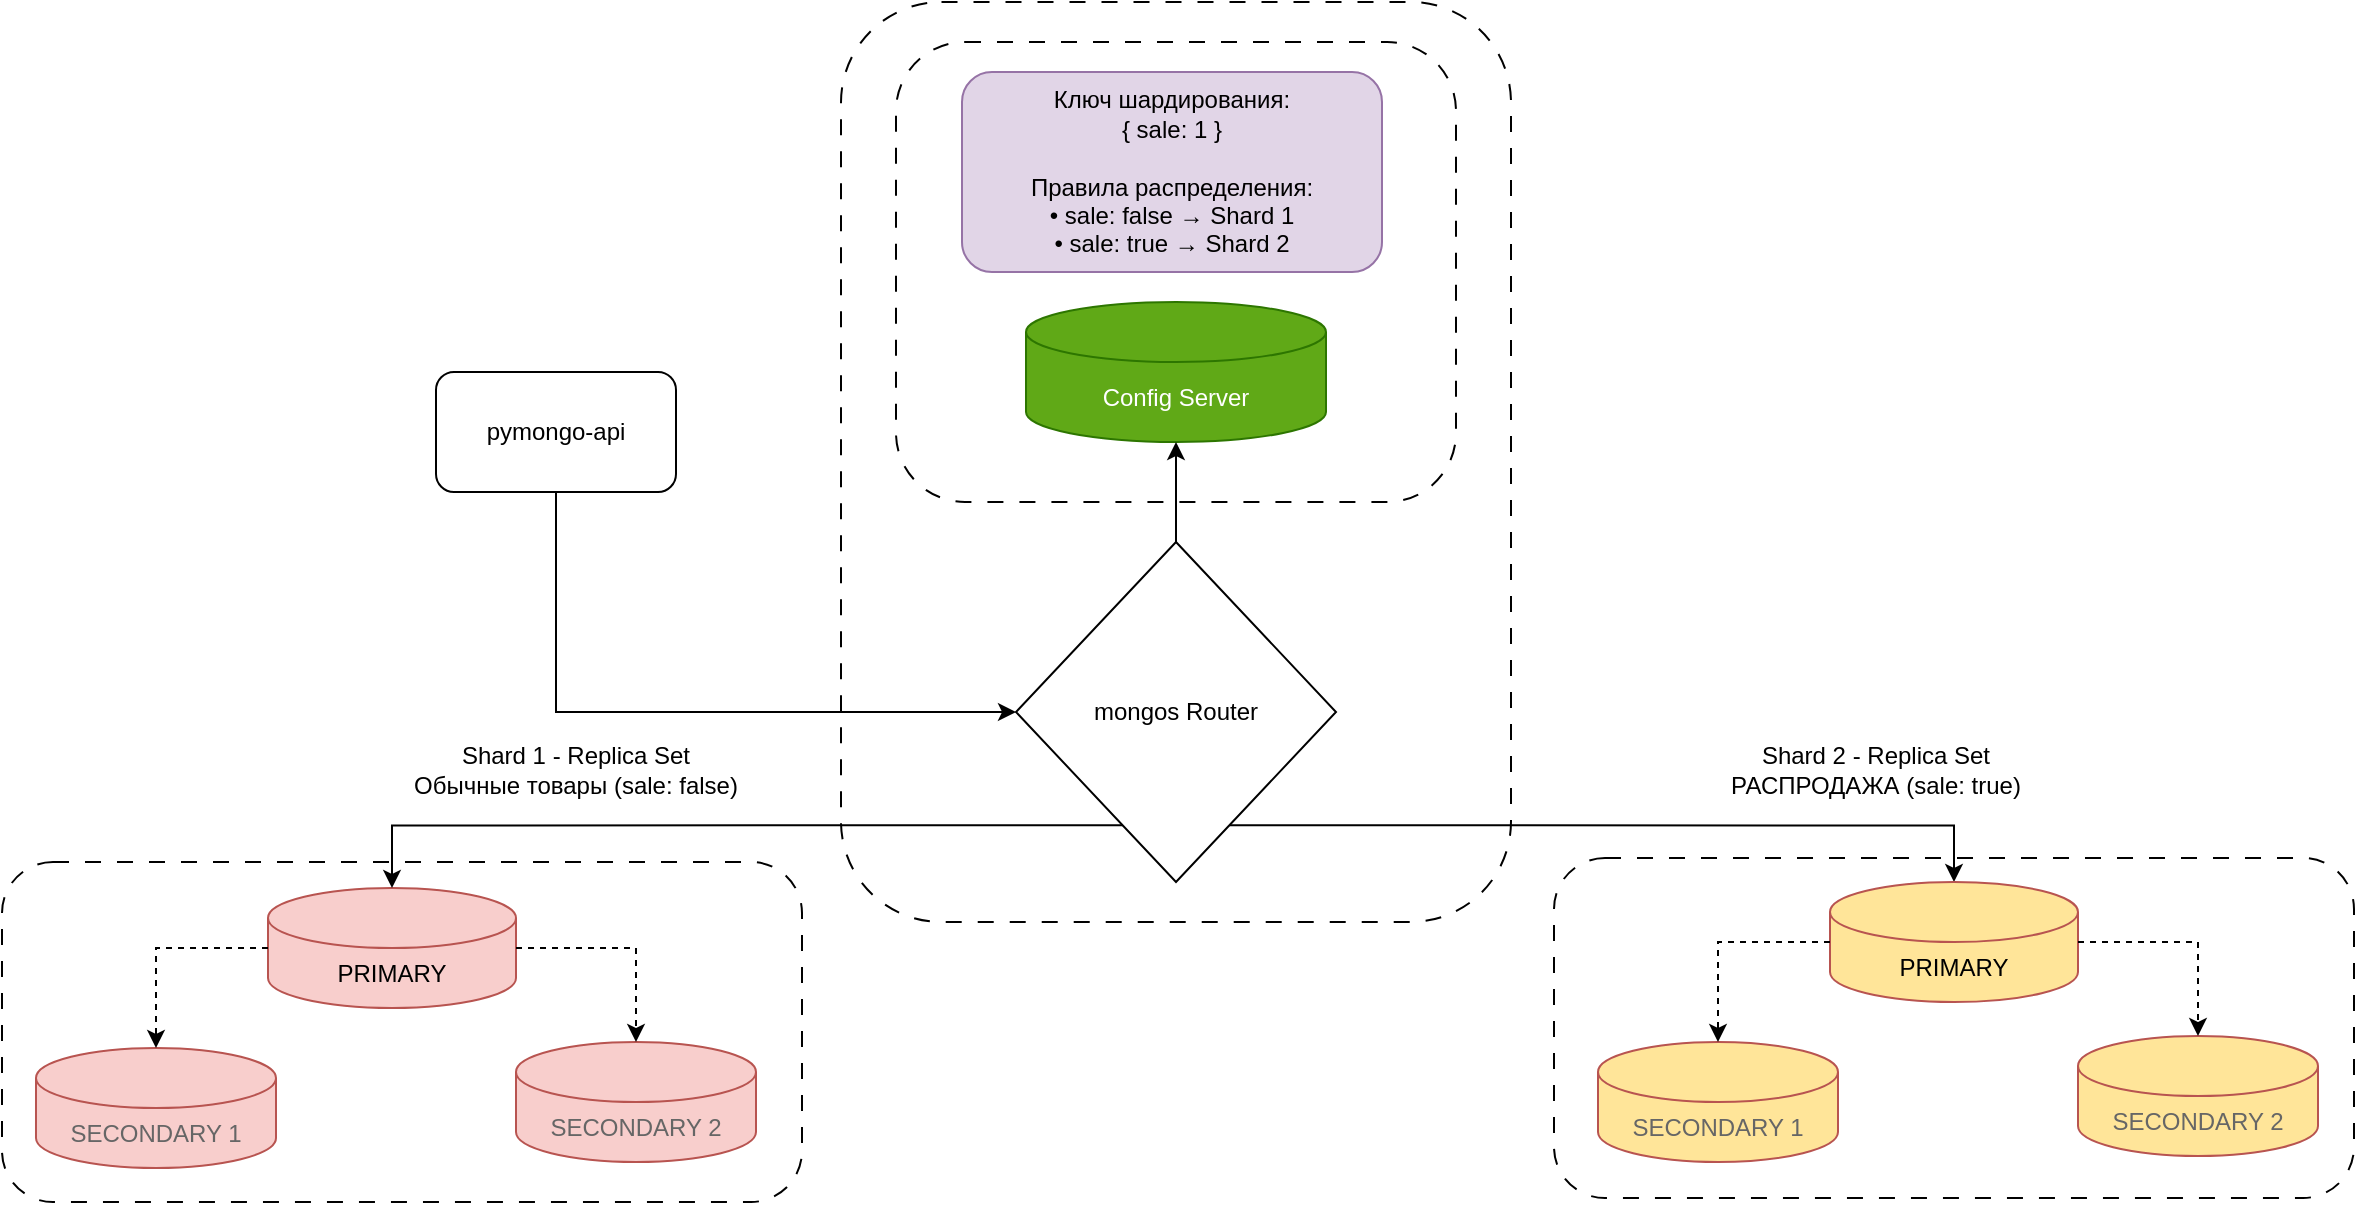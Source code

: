 <mxfile version="28.2.5">
  <diagram name="Page-1" id="-H_mtQnk-PTXWXPvYvuk">
    <mxGraphModel dx="1151" dy="866" grid="1" gridSize="10" guides="1" tooltips="1" connect="1" arrows="1" fold="1" page="1" pageScale="1" pageWidth="1169" pageHeight="827" math="0" shadow="0">
      <root>
        <mxCell id="0" />
        <mxCell id="1" parent="0" />
        <mxCell id="YbwGt4lME48bDANCcB6B-2" value="" style="rounded=1;whiteSpace=wrap;html=1;dashed=1;dashPattern=8 8;fillColor=none;" parent="1" vertex="1">
          <mxGeometry x="470" y="40" width="280" height="230" as="geometry" />
        </mxCell>
        <mxCell id="YbwGt4lME48bDANCcB6B-1" value="" style="rounded=1;whiteSpace=wrap;html=1;dashed=1;dashPattern=8 8;fillColor=none;" parent="1" vertex="1">
          <mxGeometry x="442.5" y="20" width="335" height="460" as="geometry" />
        </mxCell>
        <mxCell id="pymongo-api" value="pymongo-api" style="rounded=1;whiteSpace=wrap;html=1;" parent="1" vertex="1">
          <mxGeometry x="240" y="205" width="120" height="60" as="geometry" />
        </mxCell>
        <mxCell id="mongos" value="mongos Router" style="rhombus;whiteSpace=wrap;html=1;" parent="1" vertex="1">
          <mxGeometry x="530" y="290" width="160" height="170" as="geometry" />
        </mxCell>
        <mxCell id="config-servers" value="Config Server" style="shape=cylinder3;whiteSpace=wrap;html=1;boundedLbl=1;backgroundOutline=1;size=15;fillColor=#60a917;strokeColor=#2D7600;fontColor=#ffffff;" parent="1" vertex="1">
          <mxGeometry x="535" y="170" width="150" height="70" as="geometry" />
        </mxCell>
        <mxCell id="shard-key" value="Ключ шардирования:&lt;br&gt;{ sale: 1 }&lt;br&gt;&lt;br&gt;Правила распределения:&lt;br&gt;• sale: false → Shard 1&lt;br&gt;• sale: true → Shard 2" style="rounded=1;whiteSpace=wrap;html=1;fillColor=#e1d5e7;strokeColor=#9673a6;fontColor=#000000;" parent="1" vertex="1">
          <mxGeometry x="503" y="55" width="210" height="100" as="geometry" />
        </mxCell>
        <mxCell id="shard1-label" value="Shard 1 - Replica Set&lt;br&gt;Обычные товары (sale: false)" style="text;html=1;strokeColor=none;fillColor=none;align=center;verticalAlign=middle;whiteSpace=wrap;rounded=0;" parent="1" vertex="1">
          <mxGeometry x="190" y="389" width="240" height="30" as="geometry" />
        </mxCell>
        <mxCell id="shard1-primary" value="PRIMARY" style="shape=cylinder3;whiteSpace=wrap;html=1;boundedLbl=1;backgroundOutline=1;size=15;fillColor=#f8cecc;strokeColor=#b85450;fontColor=#000000;" parent="1" vertex="1">
          <mxGeometry x="156" y="463" width="124" height="60" as="geometry" />
        </mxCell>
        <mxCell id="shard1-secondary1" value="SECONDARY 1" style="shape=cylinder3;whiteSpace=wrap;html=1;boundedLbl=1;backgroundOutline=1;size=15;fillColor=#f8cecc;strokeColor=#b85450;fontColor=#666666;" parent="1" vertex="1">
          <mxGeometry x="40" y="543" width="120" height="60" as="geometry" />
        </mxCell>
        <mxCell id="shard1-secondary2" value="SECONDARY 2" style="shape=cylinder3;whiteSpace=wrap;html=1;boundedLbl=1;backgroundOutline=1;size=15;fillColor=#f8cecc;strokeColor=#b85450;fontColor=#666666;" parent="1" vertex="1">
          <mxGeometry x="280" y="540" width="120" height="60" as="geometry" />
        </mxCell>
        <mxCell id="shard2-label" value="Shard 2 - Replica Set&lt;br&gt;РАСПРОДАЖА (sale: true)" style="text;html=1;strokeColor=none;fillColor=none;align=center;verticalAlign=middle;whiteSpace=wrap;rounded=0;" parent="1" vertex="1">
          <mxGeometry x="840" y="389" width="240" height="30" as="geometry" />
        </mxCell>
        <mxCell id="repl1-1" style="edgeStyle=orthogonalEdgeStyle;rounded=0;orthogonalLoop=1;jettySize=auto;html=1;exitX=0;exitY=0.5;exitDx=0;exitDy=0;dashed=1;exitPerimeter=0;entryX=0.5;entryY=0;entryDx=0;entryDy=0;entryPerimeter=0;" parent="1" source="shard1-primary" target="shard1-secondary1" edge="1">
          <mxGeometry relative="1" as="geometry">
            <mxPoint x="85" y="533" as="targetPoint" />
          </mxGeometry>
        </mxCell>
        <mxCell id="repl1-2" style="edgeStyle=orthogonalEdgeStyle;rounded=0;orthogonalLoop=1;jettySize=auto;html=1;exitX=1;exitY=0.5;exitDx=0;exitDy=0;entryX=0.5;entryY=0;entryDx=0;entryDy=0;dashed=1;entryPerimeter=0;" parent="1" source="shard1-primary" target="shard1-secondary2" edge="1">
          <mxGeometry relative="1" as="geometry" />
        </mxCell>
        <mxCell id="conn1" style="edgeStyle=orthogonalEdgeStyle;rounded=0;orthogonalLoop=1;jettySize=auto;html=1;exitX=0.5;exitY=1;exitDx=0;exitDy=0;entryX=0;entryY=0.5;entryDx=0;entryDy=0;" parent="1" source="pymongo-api" target="mongos" edge="1">
          <mxGeometry relative="1" as="geometry">
            <Array as="points">
              <mxPoint x="300" y="265" />
              <mxPoint x="300" y="360" />
            </Array>
          </mxGeometry>
        </mxCell>
        <mxCell id="conn2" style="edgeStyle=orthogonalEdgeStyle;rounded=0;orthogonalLoop=1;jettySize=auto;html=1;exitX=0.5;exitY=0;exitDx=0;exitDy=0;entryX=0.5;entryY=1;entryDx=0;entryDy=0;" parent="1" source="mongos" target="config-servers" edge="1">
          <mxGeometry relative="1" as="geometry" />
        </mxCell>
        <mxCell id="conn3" style="edgeStyle=orthogonalEdgeStyle;rounded=0;orthogonalLoop=1;jettySize=auto;html=1;exitX=0.25;exitY=1;exitDx=0;exitDy=0;entryX=0.5;entryY=0;entryDx=0;entryDy=0;" parent="1" source="mongos" target="shard1-primary" edge="1">
          <mxGeometry relative="1" as="geometry" />
        </mxCell>
        <mxCell id="conn4" style="edgeStyle=orthogonalEdgeStyle;rounded=0;orthogonalLoop=1;jettySize=auto;html=1;exitX=0.75;exitY=1;exitDx=0;exitDy=0;entryX=0.5;entryY=0;entryDx=0;entryDy=0;entryPerimeter=0;" parent="1" source="mongos" target="HkTjVLViw5EhlDMIaWv9-2" edge="1">
          <mxGeometry relative="1" as="geometry">
            <mxPoint x="835" y="420" as="targetPoint" />
          </mxGeometry>
        </mxCell>
        <mxCell id="HkTjVLViw5EhlDMIaWv9-2" value="PRIMARY" style="shape=cylinder3;whiteSpace=wrap;html=1;boundedLbl=1;backgroundOutline=1;size=15;fillColor=#FFE599;strokeColor=#b85450;fontColor=#000000;" vertex="1" parent="1">
          <mxGeometry x="937" y="460" width="124" height="60" as="geometry" />
        </mxCell>
        <mxCell id="HkTjVLViw5EhlDMIaWv9-3" value="SECONDARY 1" style="shape=cylinder3;whiteSpace=wrap;html=1;boundedLbl=1;backgroundOutline=1;size=15;fillColor=#FFE599;strokeColor=#b85450;fontColor=#666666;" vertex="1" parent="1">
          <mxGeometry x="821" y="540" width="120" height="60" as="geometry" />
        </mxCell>
        <mxCell id="HkTjVLViw5EhlDMIaWv9-4" value="SECONDARY 2" style="shape=cylinder3;whiteSpace=wrap;html=1;boundedLbl=1;backgroundOutline=1;size=15;fillColor=#FFE599;strokeColor=#b85450;fontColor=#666666;" vertex="1" parent="1">
          <mxGeometry x="1061" y="537" width="120" height="60" as="geometry" />
        </mxCell>
        <mxCell id="HkTjVLViw5EhlDMIaWv9-5" style="edgeStyle=orthogonalEdgeStyle;rounded=0;orthogonalLoop=1;jettySize=auto;html=1;exitX=0;exitY=0.5;exitDx=0;exitDy=0;dashed=1;exitPerimeter=0;entryX=0.5;entryY=0;entryDx=0;entryDy=0;entryPerimeter=0;" edge="1" parent="1" source="HkTjVLViw5EhlDMIaWv9-2" target="HkTjVLViw5EhlDMIaWv9-3">
          <mxGeometry relative="1" as="geometry">
            <mxPoint x="866" y="530" as="targetPoint" />
          </mxGeometry>
        </mxCell>
        <mxCell id="HkTjVLViw5EhlDMIaWv9-6" style="edgeStyle=orthogonalEdgeStyle;rounded=0;orthogonalLoop=1;jettySize=auto;html=1;exitX=1;exitY=0.5;exitDx=0;exitDy=0;entryX=0.5;entryY=0;entryDx=0;entryDy=0;dashed=1;entryPerimeter=0;" edge="1" parent="1" source="HkTjVLViw5EhlDMIaWv9-2" target="HkTjVLViw5EhlDMIaWv9-4">
          <mxGeometry relative="1" as="geometry" />
        </mxCell>
        <mxCell id="HkTjVLViw5EhlDMIaWv9-7" value="" style="rounded=1;whiteSpace=wrap;html=1;dashed=1;dashPattern=8 8;fillColor=none;" vertex="1" parent="1">
          <mxGeometry x="23" y="450" width="400" height="170" as="geometry" />
        </mxCell>
        <mxCell id="HkTjVLViw5EhlDMIaWv9-8" value="" style="rounded=1;whiteSpace=wrap;html=1;dashed=1;dashPattern=8 8;fillColor=none;" vertex="1" parent="1">
          <mxGeometry x="799" y="448" width="400" height="170" as="geometry" />
        </mxCell>
      </root>
    </mxGraphModel>
  </diagram>
</mxfile>
